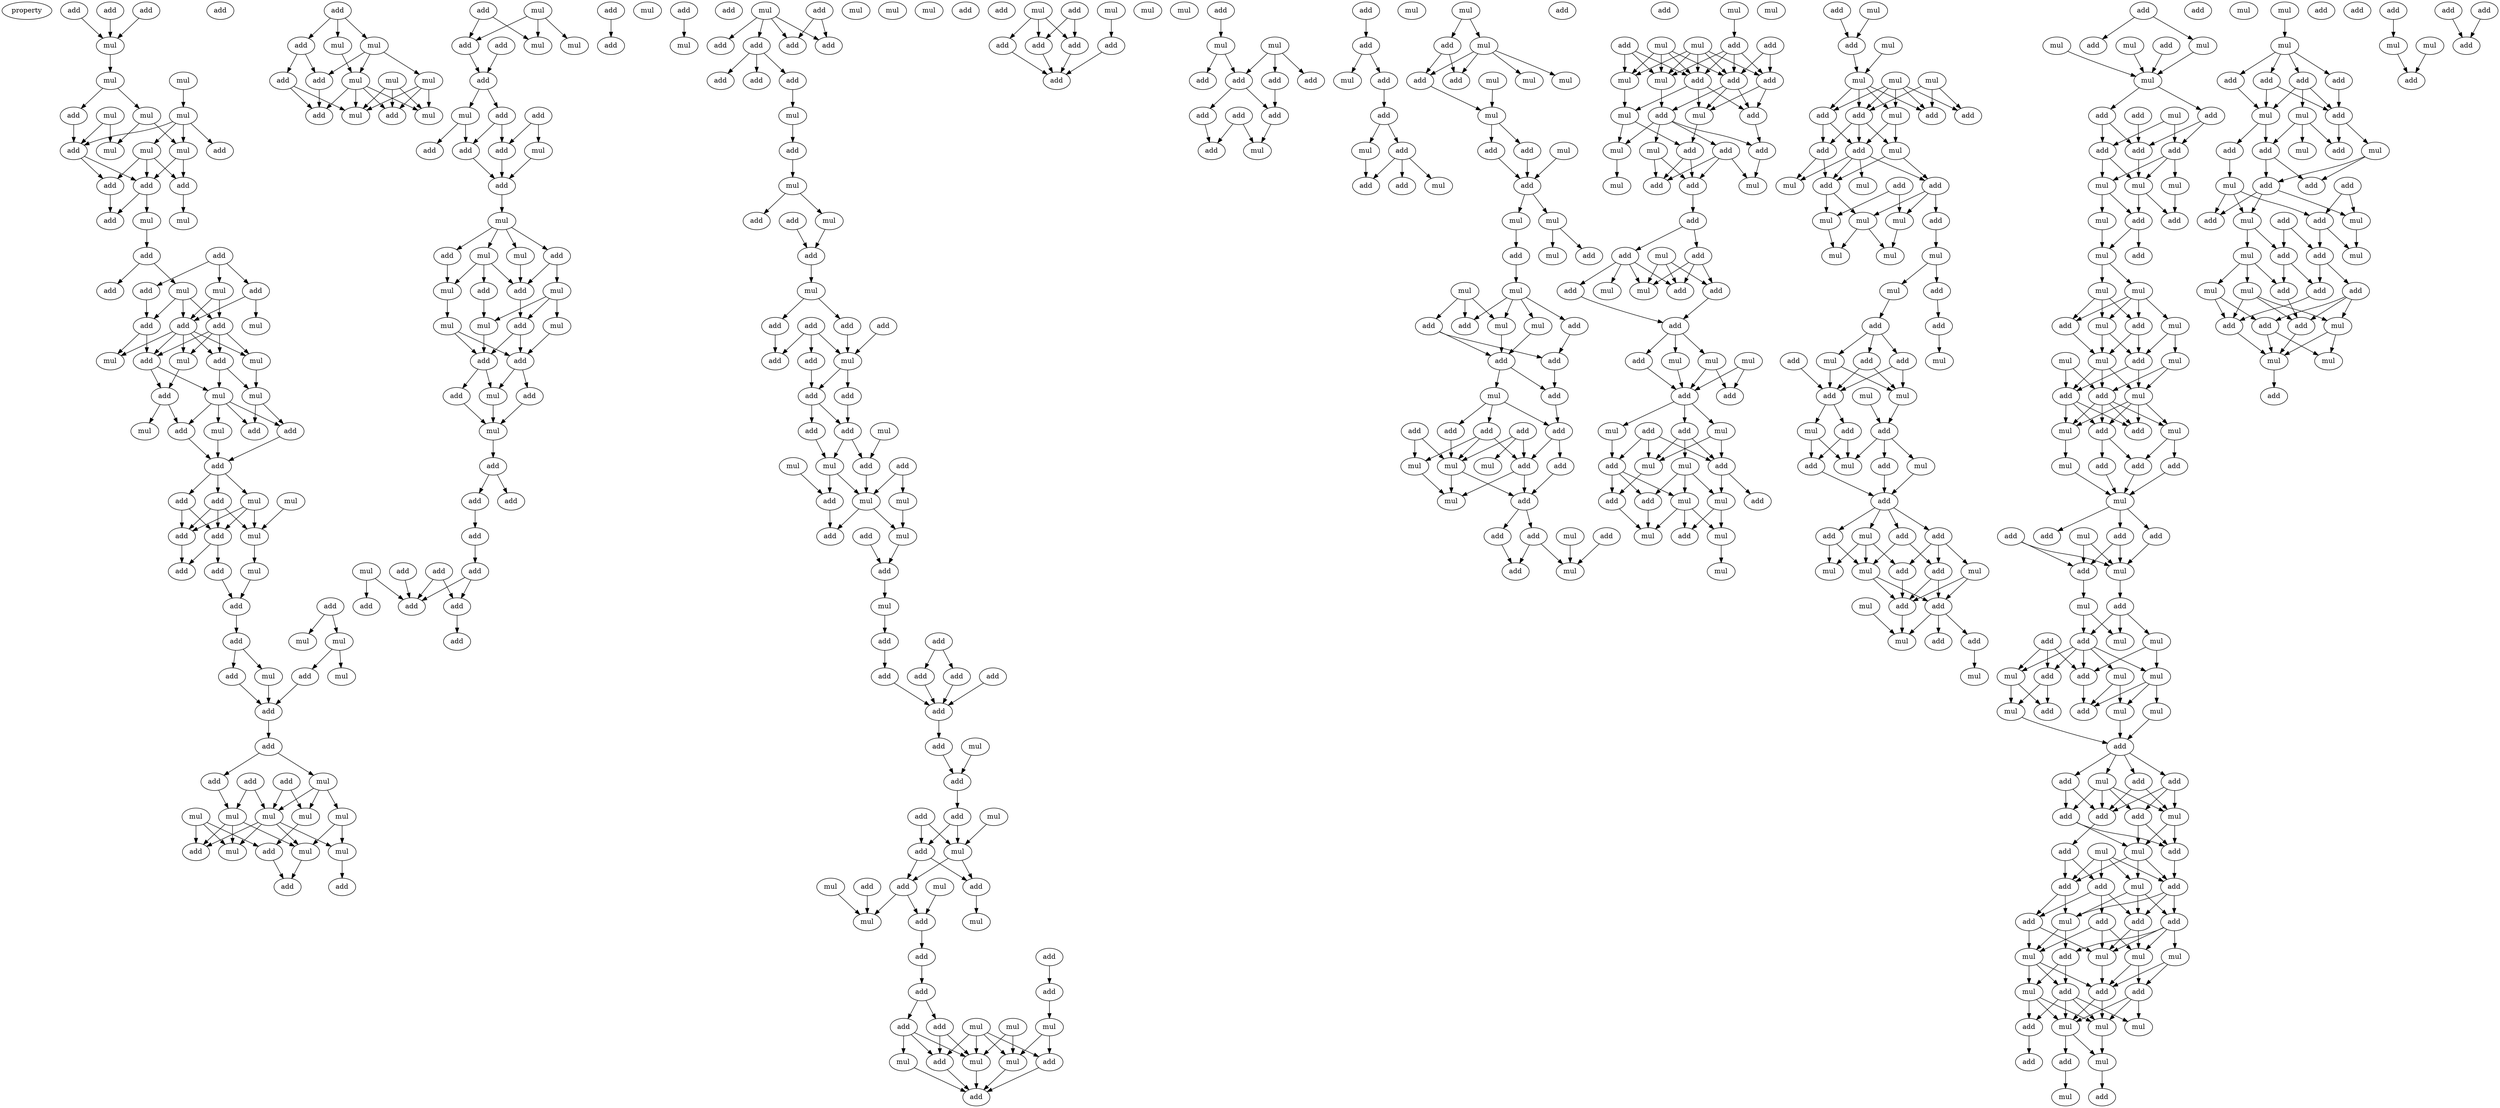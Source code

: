digraph {
    node [fontcolor=black]
    property [mul=2,lf=1.8]
    0 [ label = add ];
    1 [ label = add ];
    2 [ label = add ];
    3 [ label = mul ];
    4 [ label = mul ];
    5 [ label = mul ];
    6 [ label = mul ];
    7 [ label = mul ];
    8 [ label = mul ];
    9 [ label = add ];
    10 [ label = add ];
    11 [ label = mul ];
    12 [ label = mul ];
    13 [ label = add ];
    14 [ label = add ];
    15 [ label = mul ];
    16 [ label = add ];
    17 [ label = add ];
    18 [ label = add ];
    19 [ label = add ];
    20 [ label = mul ];
    21 [ label = mul ];
    22 [ label = add ];
    23 [ label = add ];
    24 [ label = add ];
    25 [ label = add ];
    26 [ label = add ];
    27 [ label = mul ];
    28 [ label = mul ];
    29 [ label = add ];
    30 [ label = add ];
    31 [ label = mul ];
    32 [ label = add ];
    33 [ label = mul ];
    34 [ label = add ];
    35 [ label = mul ];
    36 [ label = add ];
    37 [ label = mul ];
    38 [ label = mul ];
    39 [ label = add ];
    40 [ label = mul ];
    41 [ label = mul ];
    42 [ label = add ];
    43 [ label = add ];
    44 [ label = mul ];
    45 [ label = add ];
    46 [ label = add ];
    47 [ label = mul ];
    48 [ label = add ];
    49 [ label = mul ];
    50 [ label = add ];
    51 [ label = mul ];
    52 [ label = add ];
    53 [ label = add ];
    54 [ label = add ];
    55 [ label = mul ];
    56 [ label = add ];
    57 [ label = add ];
    58 [ label = add ];
    59 [ label = add ];
    60 [ label = mul ];
    61 [ label = mul ];
    62 [ label = mul ];
    63 [ label = mul ];
    64 [ label = add ];
    65 [ label = add ];
    66 [ label = add ];
    67 [ label = add ];
    68 [ label = add ];
    69 [ label = add ];
    70 [ label = mul ];
    71 [ label = add ];
    72 [ label = mul ];
    73 [ label = mul ];
    74 [ label = mul ];
    75 [ label = mul ];
    76 [ label = mul ];
    77 [ label = mul ];
    78 [ label = mul ];
    79 [ label = mul ];
    80 [ label = add ];
    81 [ label = add ];
    82 [ label = add ];
    83 [ label = add ];
    84 [ label = add ];
    85 [ label = mul ];
    86 [ label = mul ];
    87 [ label = add ];
    88 [ label = add ];
    89 [ label = add ];
    90 [ label = mul ];
    91 [ label = mul ];
    92 [ label = mul ];
    93 [ label = add ];
    94 [ label = mul ];
    95 [ label = mul ];
    96 [ label = add ];
    97 [ label = mul ];
    98 [ label = add ];
    99 [ label = add ];
    100 [ label = mul ];
    101 [ label = mul ];
    102 [ label = add ];
    103 [ label = add ];
    104 [ label = add ];
    105 [ label = mul ];
    106 [ label = add ];
    107 [ label = add ];
    108 [ label = add ];
    109 [ label = add ];
    110 [ label = add ];
    111 [ label = mul ];
    112 [ label = add ];
    113 [ label = add ];
    114 [ label = mul ];
    115 [ label = add ];
    116 [ label = mul ];
    117 [ label = mul ];
    118 [ label = add ];
    119 [ label = add ];
    120 [ label = add ];
    121 [ label = mul ];
    122 [ label = mul ];
    123 [ label = add ];
    124 [ label = mul ];
    125 [ label = mul ];
    126 [ label = mul ];
    127 [ label = mul ];
    128 [ label = add ];
    129 [ label = add ];
    130 [ label = add ];
    131 [ label = add ];
    132 [ label = mul ];
    133 [ label = mul ];
    134 [ label = add ];
    135 [ label = add ];
    136 [ label = add ];
    137 [ label = add ];
    138 [ label = mul ];
    139 [ label = add ];
    140 [ label = mul ];
    141 [ label = add ];
    142 [ label = add ];
    143 [ label = add ];
    144 [ label = add ];
    145 [ label = add ];
    146 [ label = add ];
    147 [ label = add ];
    148 [ label = add ];
    149 [ label = mul ];
    150 [ label = add ];
    151 [ label = add ];
    152 [ label = add ];
    153 [ label = add ];
    154 [ label = mul ];
    155 [ label = add ];
    156 [ label = add ];
    157 [ label = add ];
    158 [ label = add ];
    159 [ label = mul ];
    160 [ label = add ];
    161 [ label = mul ];
    162 [ label = mul ];
    163 [ label = add ];
    164 [ label = add ];
    165 [ label = mul ];
    166 [ label = add ];
    167 [ label = mul ];
    168 [ label = add ];
    169 [ label = add ];
    170 [ label = add ];
    171 [ label = add ];
    172 [ label = add ];
    173 [ label = mul ];
    174 [ label = add ];
    175 [ label = add ];
    176 [ label = add ];
    177 [ label = add ];
    178 [ label = add ];
    179 [ label = mul ];
    180 [ label = add ];
    181 [ label = mul ];
    182 [ label = mul ];
    183 [ label = add ];
    184 [ label = add ];
    185 [ label = mul ];
    186 [ label = mul ];
    187 [ label = add ];
    188 [ label = add ];
    189 [ label = mul ];
    190 [ label = mul ];
    191 [ label = add ];
    192 [ label = add ];
    193 [ label = mul ];
    194 [ label = add ];
    195 [ label = add ];
    196 [ label = add ];
    197 [ label = add ];
    198 [ label = add ];
    199 [ label = add ];
    200 [ label = add ];
    201 [ label = add ];
    202 [ label = add ];
    203 [ label = mul ];
    204 [ label = add ];
    205 [ label = add ];
    206 [ label = mul ];
    207 [ label = add ];
    208 [ label = add ];
    209 [ label = mul ];
    210 [ label = add ];
    211 [ label = mul ];
    212 [ label = add ];
    213 [ label = mul ];
    214 [ label = add ];
    215 [ label = mul ];
    216 [ label = mul ];
    217 [ label = add ];
    218 [ label = add ];
    219 [ label = add ];
    220 [ label = add ];
    221 [ label = add ];
    222 [ label = add ];
    223 [ label = mul ];
    224 [ label = add ];
    225 [ label = mul ];
    226 [ label = mul ];
    227 [ label = mul ];
    228 [ label = add ];
    229 [ label = mul ];
    230 [ label = mul ];
    231 [ label = add ];
    232 [ label = add ];
    233 [ label = mul ];
    234 [ label = add ];
    235 [ label = mul ];
    236 [ label = add ];
    237 [ label = add ];
    238 [ label = add ];
    239 [ label = add ];
    240 [ label = mul ];
    241 [ label = add ];
    242 [ label = mul ];
    243 [ label = add ];
    244 [ label = mul ];
    245 [ label = mul ];
    246 [ label = add ];
    247 [ label = add ];
    248 [ label = add ];
    249 [ label = add ];
    250 [ label = add ];
    251 [ label = add ];
    252 [ label = add ];
    253 [ label = add ];
    254 [ label = mul ];
    255 [ label = mul ];
    256 [ label = add ];
    257 [ label = add ];
    258 [ label = mul ];
    259 [ label = add ];
    260 [ label = add ];
    261 [ label = mul ];
    262 [ label = add ];
    263 [ label = mul ];
    264 [ label = add ];
    265 [ label = add ];
    266 [ label = mul ];
    267 [ label = mul ];
    268 [ label = add ];
    269 [ label = add ];
    270 [ label = mul ];
    271 [ label = mul ];
    272 [ label = mul ];
    273 [ label = add ];
    274 [ label = mul ];
    275 [ label = add ];
    276 [ label = add ];
    277 [ label = add ];
    278 [ label = mul ];
    279 [ label = add ];
    280 [ label = mul ];
    281 [ label = mul ];
    282 [ label = add ];
    283 [ label = mul ];
    284 [ label = add ];
    285 [ label = mul ];
    286 [ label = mul ];
    287 [ label = add ];
    288 [ label = mul ];
    289 [ label = add ];
    290 [ label = add ];
    291 [ label = mul ];
    292 [ label = add ];
    293 [ label = add ];
    294 [ label = add ];
    295 [ label = mul ];
    296 [ label = add ];
    297 [ label = add ];
    298 [ label = add ];
    299 [ label = add ];
    300 [ label = add ];
    301 [ label = mul ];
    302 [ label = mul ];
    303 [ label = add ];
    304 [ label = mul ];
    305 [ label = add ];
    306 [ label = mul ];
    307 [ label = add ];
    308 [ label = mul ];
    309 [ label = add ];
    310 [ label = add ];
    311 [ label = add ];
    312 [ label = add ];
    313 [ label = mul ];
    314 [ label = add ];
    315 [ label = mul ];
    316 [ label = add ];
    317 [ label = add ];
    318 [ label = mul ];
    319 [ label = add ];
    320 [ label = mul ];
    321 [ label = add ];
    322 [ label = add ];
    323 [ label = add ];
    324 [ label = mul ];
    325 [ label = mul ];
    326 [ label = add ];
    327 [ label = add ];
    328 [ label = mul ];
    329 [ label = mul ];
    330 [ label = add ];
    331 [ label = add ];
    332 [ label = add ];
    333 [ label = mul ];
    334 [ label = mul ];
    335 [ label = mul ];
    336 [ label = mul ];
    337 [ label = add ];
    338 [ label = add ];
    339 [ label = add ];
    340 [ label = add ];
    341 [ label = mul ];
    342 [ label = add ];
    343 [ label = mul ];
    344 [ label = mul ];
    345 [ label = add ];
    346 [ label = add ];
    347 [ label = add ];
    348 [ label = add ];
    349 [ label = mul ];
    350 [ label = mul ];
    351 [ label = mul ];
    352 [ label = mul ];
    353 [ label = add ];
    354 [ label = add ];
    355 [ label = add ];
    356 [ label = add ];
    357 [ label = add ];
    358 [ label = mul ];
    359 [ label = mul ];
    360 [ label = mul ];
    361 [ label = mul ];
    362 [ label = add ];
    363 [ label = add ];
    364 [ label = add ];
    365 [ label = mul ];
    366 [ label = add ];
    367 [ label = add ];
    368 [ label = mul ];
    369 [ label = mul ];
    370 [ label = add ];
    371 [ label = mul ];
    372 [ label = add ];
    373 [ label = mul ];
    374 [ label = mul ];
    375 [ label = add ];
    376 [ label = mul ];
    377 [ label = mul ];
    378 [ label = mul ];
    379 [ label = mul ];
    380 [ label = mul ];
    381 [ label = add ];
    382 [ label = add ];
    383 [ label = add ];
    384 [ label = add ];
    385 [ label = add ];
    386 [ label = add ];
    387 [ label = mul ];
    388 [ label = add ];
    389 [ label = mul ];
    390 [ label = mul ];
    391 [ label = add ];
    392 [ label = add ];
    393 [ label = mul ];
    394 [ label = add ];
    395 [ label = mul ];
    396 [ label = mul ];
    397 [ label = mul ];
    398 [ label = mul ];
    399 [ label = mul ];
    400 [ label = mul ];
    401 [ label = add ];
    402 [ label = add ];
    403 [ label = add ];
    404 [ label = add ];
    405 [ label = mul ];
    406 [ label = mul ];
    407 [ label = add ];
    408 [ label = add ];
    409 [ label = mul ];
    410 [ label = mul ];
    411 [ label = add ];
    412 [ label = add ];
    413 [ label = mul ];
    414 [ label = add ];
    415 [ label = mul ];
    416 [ label = add ];
    417 [ label = mul ];
    418 [ label = add ];
    419 [ label = add ];
    420 [ label = add ];
    421 [ label = add ];
    422 [ label = mul ];
    423 [ label = add ];
    424 [ label = mul ];
    425 [ label = mul ];
    426 [ label = add ];
    427 [ label = add ];
    428 [ label = mul ];
    429 [ label = mul ];
    430 [ label = add ];
    431 [ label = add ];
    432 [ label = mul ];
    433 [ label = add ];
    434 [ label = add ];
    435 [ label = mul ];
    436 [ label = add ];
    437 [ label = mul ];
    438 [ label = add ];
    439 [ label = mul ];
    440 [ label = mul ];
    441 [ label = add ];
    442 [ label = mul ];
    443 [ label = add ];
    444 [ label = add ];
    445 [ label = add ];
    446 [ label = mul ];
    447 [ label = add ];
    448 [ label = add ];
    449 [ label = add ];
    450 [ label = add ];
    451 [ label = mul ];
    452 [ label = mul ];
    453 [ label = mul ];
    454 [ label = add ];
    455 [ label = add ];
    456 [ label = mul ];
    457 [ label = add ];
    458 [ label = mul ];
    459 [ label = mul ];
    460 [ label = mul ];
    461 [ label = mul ];
    462 [ label = add ];
    463 [ label = add ];
    464 [ label = mul ];
    465 [ label = mul ];
    466 [ label = add ];
    467 [ label = mul ];
    468 [ label = mul ];
    469 [ label = mul ];
    470 [ label = add ];
    471 [ label = mul ];
    472 [ label = add ];
    473 [ label = mul ];
    474 [ label = add ];
    475 [ label = mul ];
    476 [ label = add ];
    477 [ label = add ];
    478 [ label = add ];
    479 [ label = add ];
    480 [ label = mul ];
    481 [ label = mul ];
    482 [ label = add ];
    483 [ label = mul ];
    484 [ label = add ];
    485 [ label = add ];
    486 [ label = add ];
    487 [ label = add ];
    488 [ label = mul ];
    489 [ label = mul ];
    490 [ label = add ];
    491 [ label = mul ];
    492 [ label = add ];
    493 [ label = mul ];
    494 [ label = add ];
    495 [ label = mul ];
    496 [ label = mul ];
    497 [ label = add ];
    498 [ label = add ];
    499 [ label = mul ];
    500 [ label = add ];
    501 [ label = mul ];
    502 [ label = mul ];
    503 [ label = add ];
    504 [ label = mul ];
    505 [ label = add ];
    506 [ label = add ];
    507 [ label = add ];
    508 [ label = mul ];
    509 [ label = add ];
    510 [ label = add ];
    511 [ label = add ];
    512 [ label = add ];
    513 [ label = mul ];
    514 [ label = mul ];
    515 [ label = add ];
    516 [ label = mul ];
    517 [ label = add ];
    518 [ label = add ];
    519 [ label = mul ];
    520 [ label = add ];
    521 [ label = add ];
    522 [ label = add ];
    523 [ label = add ];
    524 [ label = add ];
    525 [ label = mul ];
    526 [ label = add ];
    527 [ label = mul ];
    528 [ label = mul ];
    529 [ label = add ];
    530 [ label = mul ];
    531 [ label = mul ];
    532 [ label = add ];
    533 [ label = add ];
    534 [ label = mul ];
    535 [ label = add ];
    536 [ label = mul ];
    537 [ label = add ];
    538 [ label = mul ];
    539 [ label = mul ];
    540 [ label = mul ];
    541 [ label = add ];
    542 [ label = add ];
    543 [ label = mul ];
    544 [ label = mul ];
    545 [ label = add ];
    546 [ label = mul ];
    547 [ label = add ];
    548 [ label = add ];
    549 [ label = add ];
    550 [ label = add ];
    551 [ label = mul ];
    552 [ label = add ];
    553 [ label = mul ];
    554 [ label = add ];
    555 [ label = add ];
    556 [ label = mul ];
    557 [ label = add ];
    558 [ label = mul ];
    559 [ label = add ];
    560 [ label = mul ];
    561 [ label = add ];
    562 [ label = add ];
    563 [ label = mul ];
    564 [ label = add ];
    565 [ label = add ];
    566 [ label = mul ];
    567 [ label = add ];
    568 [ label = mul ];
    569 [ label = add ];
    570 [ label = mul ];
    571 [ label = add ];
    572 [ label = add ];
    573 [ label = add ];
    574 [ label = add ];
    575 [ label = mul ];
    576 [ label = mul ];
    577 [ label = add ];
    578 [ label = mul ];
    579 [ label = add ];
    580 [ label = add ];
    581 [ label = mul ];
    582 [ label = mul ];
    583 [ label = add ];
    584 [ label = add ];
    585 [ label = add ];
    586 [ label = add ];
    587 [ label = add ];
    588 [ label = mul ];
    589 [ label = add ];
    590 [ label = mul ];
    591 [ label = add ];
    592 [ label = add ];
    0 -> 3 [ name = 0 ];
    1 -> 3 [ name = 1 ];
    2 -> 3 [ name = 2 ];
    3 -> 5 [ name = 3 ];
    4 -> 8 [ name = 4 ];
    5 -> 6 [ name = 5 ];
    5 -> 9 [ name = 6 ];
    6 -> 11 [ name = 7 ];
    6 -> 12 [ name = 8 ];
    7 -> 11 [ name = 9 ];
    7 -> 14 [ name = 10 ];
    8 -> 12 [ name = 11 ];
    8 -> 13 [ name = 12 ];
    8 -> 14 [ name = 13 ];
    8 -> 15 [ name = 14 ];
    9 -> 14 [ name = 15 ];
    12 -> 17 [ name = 16 ];
    12 -> 18 [ name = 17 ];
    14 -> 16 [ name = 18 ];
    14 -> 17 [ name = 19 ];
    15 -> 16 [ name = 20 ];
    15 -> 17 [ name = 21 ];
    15 -> 18 [ name = 22 ];
    16 -> 19 [ name = 23 ];
    17 -> 19 [ name = 24 ];
    17 -> 21 [ name = 25 ];
    18 -> 20 [ name = 26 ];
    21 -> 23 [ name = 27 ];
    22 -> 25 [ name = 28 ];
    22 -> 26 [ name = 29 ];
    22 -> 28 [ name = 30 ];
    23 -> 24 [ name = 31 ];
    23 -> 27 [ name = 32 ];
    25 -> 29 [ name = 33 ];
    26 -> 30 [ name = 34 ];
    26 -> 31 [ name = 35 ];
    27 -> 29 [ name = 36 ];
    27 -> 30 [ name = 37 ];
    27 -> 32 [ name = 38 ];
    28 -> 30 [ name = 39 ];
    28 -> 32 [ name = 40 ];
    29 -> 36 [ name = 41 ];
    29 -> 37 [ name = 42 ];
    30 -> 33 [ name = 43 ];
    30 -> 34 [ name = 44 ];
    30 -> 35 [ name = 45 ];
    30 -> 36 [ name = 46 ];
    30 -> 37 [ name = 47 ];
    32 -> 33 [ name = 48 ];
    32 -> 34 [ name = 49 ];
    32 -> 35 [ name = 50 ];
    32 -> 36 [ name = 51 ];
    33 -> 40 [ name = 52 ];
    34 -> 38 [ name = 53 ];
    34 -> 40 [ name = 54 ];
    35 -> 39 [ name = 55 ];
    36 -> 38 [ name = 56 ];
    36 -> 39 [ name = 57 ];
    38 -> 41 [ name = 58 ];
    38 -> 42 [ name = 59 ];
    38 -> 43 [ name = 60 ];
    38 -> 45 [ name = 61 ];
    39 -> 42 [ name = 62 ];
    39 -> 44 [ name = 63 ];
    40 -> 43 [ name = 64 ];
    40 -> 45 [ name = 65 ];
    41 -> 46 [ name = 66 ];
    42 -> 46 [ name = 67 ];
    43 -> 46 [ name = 68 ];
    46 -> 48 [ name = 69 ];
    46 -> 49 [ name = 70 ];
    46 -> 50 [ name = 71 ];
    47 -> 51 [ name = 72 ];
    48 -> 52 [ name = 73 ];
    48 -> 53 [ name = 74 ];
    49 -> 51 [ name = 75 ];
    49 -> 52 [ name = 76 ];
    49 -> 53 [ name = 77 ];
    50 -> 51 [ name = 78 ];
    50 -> 52 [ name = 79 ];
    50 -> 53 [ name = 80 ];
    51 -> 55 [ name = 81 ];
    52 -> 56 [ name = 82 ];
    53 -> 54 [ name = 83 ];
    53 -> 56 [ name = 84 ];
    54 -> 57 [ name = 85 ];
    55 -> 57 [ name = 86 ];
    57 -> 59 [ name = 87 ];
    58 -> 60 [ name = 88 ];
    58 -> 61 [ name = 89 ];
    59 -> 63 [ name = 90 ];
    59 -> 65 [ name = 91 ];
    60 -> 62 [ name = 92 ];
    60 -> 64 [ name = 93 ];
    63 -> 66 [ name = 94 ];
    64 -> 66 [ name = 95 ];
    65 -> 66 [ name = 96 ];
    66 -> 67 [ name = 97 ];
    67 -> 68 [ name = 98 ];
    67 -> 70 [ name = 99 ];
    68 -> 72 [ name = 100 ];
    69 -> 72 [ name = 101 ];
    69 -> 76 [ name = 102 ];
    70 -> 73 [ name = 103 ];
    70 -> 74 [ name = 104 ];
    70 -> 76 [ name = 105 ];
    71 -> 73 [ name = 106 ];
    71 -> 76 [ name = 107 ];
    72 -> 77 [ name = 108 ];
    72 -> 78 [ name = 109 ];
    72 -> 81 [ name = 110 ];
    73 -> 80 [ name = 111 ];
    74 -> 77 [ name = 112 ];
    74 -> 79 [ name = 113 ];
    75 -> 78 [ name = 114 ];
    75 -> 80 [ name = 115 ];
    75 -> 81 [ name = 116 ];
    76 -> 77 [ name = 117 ];
    76 -> 78 [ name = 118 ];
    76 -> 79 [ name = 119 ];
    76 -> 81 [ name = 120 ];
    77 -> 83 [ name = 121 ];
    79 -> 82 [ name = 122 ];
    80 -> 83 [ name = 123 ];
    84 -> 85 [ name = 124 ];
    84 -> 86 [ name = 125 ];
    84 -> 87 [ name = 126 ];
    85 -> 89 [ name = 127 ];
    85 -> 90 [ name = 128 ];
    85 -> 91 [ name = 129 ];
    86 -> 90 [ name = 130 ];
    87 -> 88 [ name = 131 ];
    87 -> 89 [ name = 132 ];
    88 -> 93 [ name = 133 ];
    88 -> 94 [ name = 134 ];
    89 -> 93 [ name = 135 ];
    90 -> 93 [ name = 136 ];
    90 -> 94 [ name = 137 ];
    90 -> 95 [ name = 138 ];
    90 -> 96 [ name = 139 ];
    91 -> 94 [ name = 140 ];
    91 -> 95 [ name = 141 ];
    91 -> 96 [ name = 142 ];
    92 -> 94 [ name = 143 ];
    92 -> 95 [ name = 144 ];
    92 -> 96 [ name = 145 ];
    97 -> 99 [ name = 146 ];
    97 -> 100 [ name = 147 ];
    97 -> 101 [ name = 148 ];
    98 -> 99 [ name = 149 ];
    98 -> 100 [ name = 150 ];
    99 -> 103 [ name = 151 ];
    102 -> 103 [ name = 152 ];
    103 -> 104 [ name = 153 ];
    103 -> 105 [ name = 154 ];
    104 -> 109 [ name = 155 ];
    104 -> 110 [ name = 156 ];
    105 -> 108 [ name = 157 ];
    105 -> 109 [ name = 158 ];
    106 -> 112 [ name = 159 ];
    107 -> 110 [ name = 160 ];
    107 -> 111 [ name = 161 ];
    109 -> 113 [ name = 162 ];
    110 -> 113 [ name = 163 ];
    111 -> 113 [ name = 164 ];
    113 -> 114 [ name = 165 ];
    114 -> 115 [ name = 166 ];
    114 -> 116 [ name = 167 ];
    114 -> 117 [ name = 168 ];
    114 -> 118 [ name = 169 ];
    115 -> 120 [ name = 170 ];
    115 -> 122 [ name = 171 ];
    116 -> 120 [ name = 172 ];
    117 -> 119 [ name = 173 ];
    117 -> 120 [ name = 174 ];
    117 -> 121 [ name = 175 ];
    118 -> 121 [ name = 176 ];
    119 -> 126 [ name = 177 ];
    120 -> 123 [ name = 178 ];
    121 -> 125 [ name = 179 ];
    122 -> 123 [ name = 180 ];
    122 -> 126 [ name = 181 ];
    122 -> 127 [ name = 182 ];
    123 -> 128 [ name = 183 ];
    123 -> 129 [ name = 184 ];
    125 -> 128 [ name = 185 ];
    125 -> 129 [ name = 186 ];
    126 -> 128 [ name = 187 ];
    127 -> 129 [ name = 188 ];
    128 -> 130 [ name = 189 ];
    128 -> 132 [ name = 190 ];
    129 -> 131 [ name = 191 ];
    129 -> 132 [ name = 192 ];
    130 -> 133 [ name = 193 ];
    131 -> 133 [ name = 194 ];
    132 -> 133 [ name = 195 ];
    133 -> 135 [ name = 196 ];
    134 -> 138 [ name = 197 ];
    135 -> 136 [ name = 198 ];
    135 -> 137 [ name = 199 ];
    136 -> 139 [ name = 200 ];
    139 -> 142 [ name = 201 ];
    140 -> 144 [ name = 202 ];
    140 -> 145 [ name = 203 ];
    141 -> 144 [ name = 204 ];
    141 -> 146 [ name = 205 ];
    142 -> 144 [ name = 206 ];
    142 -> 146 [ name = 207 ];
    143 -> 144 [ name = 208 ];
    146 -> 147 [ name = 209 ];
    149 -> 151 [ name = 210 ];
    149 -> 152 [ name = 211 ];
    149 -> 153 [ name = 212 ];
    149 -> 155 [ name = 213 ];
    150 -> 153 [ name = 214 ];
    150 -> 155 [ name = 215 ];
    152 -> 156 [ name = 216 ];
    152 -> 157 [ name = 217 ];
    152 -> 158 [ name = 218 ];
    158 -> 159 [ name = 219 ];
    159 -> 160 [ name = 220 ];
    160 -> 161 [ name = 221 ];
    161 -> 162 [ name = 222 ];
    161 -> 163 [ name = 223 ];
    162 -> 166 [ name = 224 ];
    164 -> 166 [ name = 225 ];
    166 -> 167 [ name = 226 ];
    167 -> 168 [ name = 227 ];
    167 -> 170 [ name = 228 ];
    168 -> 173 [ name = 229 ];
    169 -> 173 [ name = 230 ];
    170 -> 174 [ name = 231 ];
    171 -> 172 [ name = 232 ];
    171 -> 173 [ name = 233 ];
    171 -> 174 [ name = 234 ];
    172 -> 175 [ name = 235 ];
    173 -> 175 [ name = 236 ];
    173 -> 176 [ name = 237 ];
    175 -> 177 [ name = 238 ];
    175 -> 178 [ name = 239 ];
    176 -> 178 [ name = 240 ];
    177 -> 181 [ name = 241 ];
    178 -> 180 [ name = 242 ];
    178 -> 181 [ name = 243 ];
    179 -> 180 [ name = 244 ];
    180 -> 186 [ name = 245 ];
    181 -> 184 [ name = 246 ];
    181 -> 186 [ name = 247 ];
    182 -> 184 [ name = 248 ];
    183 -> 185 [ name = 249 ];
    183 -> 186 [ name = 250 ];
    184 -> 188 [ name = 251 ];
    185 -> 189 [ name = 252 ];
    186 -> 188 [ name = 253 ];
    186 -> 189 [ name = 254 ];
    187 -> 191 [ name = 255 ];
    189 -> 191 [ name = 256 ];
    191 -> 193 [ name = 257 ];
    193 -> 195 [ name = 258 ];
    195 -> 197 [ name = 259 ];
    196 -> 198 [ name = 260 ];
    196 -> 199 [ name = 261 ];
    197 -> 201 [ name = 262 ];
    198 -> 201 [ name = 263 ];
    199 -> 201 [ name = 264 ];
    200 -> 201 [ name = 265 ];
    201 -> 202 [ name = 266 ];
    202 -> 204 [ name = 267 ];
    203 -> 204 [ name = 268 ];
    204 -> 205 [ name = 269 ];
    205 -> 208 [ name = 270 ];
    205 -> 209 [ name = 271 ];
    206 -> 209 [ name = 272 ];
    207 -> 208 [ name = 273 ];
    207 -> 209 [ name = 274 ];
    208 -> 210 [ name = 275 ];
    208 -> 214 [ name = 276 ];
    209 -> 210 [ name = 277 ];
    209 -> 214 [ name = 278 ];
    210 -> 216 [ name = 279 ];
    211 -> 217 [ name = 280 ];
    212 -> 215 [ name = 281 ];
    213 -> 215 [ name = 282 ];
    214 -> 215 [ name = 283 ];
    214 -> 217 [ name = 284 ];
    217 -> 218 [ name = 285 ];
    218 -> 221 [ name = 286 ];
    219 -> 220 [ name = 287 ];
    220 -> 226 [ name = 288 ];
    221 -> 222 [ name = 289 ];
    221 -> 224 [ name = 290 ];
    222 -> 227 [ name = 291 ];
    222 -> 231 [ name = 292 ];
    223 -> 227 [ name = 293 ];
    223 -> 229 [ name = 294 ];
    224 -> 227 [ name = 295 ];
    224 -> 230 [ name = 296 ];
    224 -> 231 [ name = 297 ];
    225 -> 227 [ name = 298 ];
    225 -> 228 [ name = 299 ];
    225 -> 229 [ name = 300 ];
    225 -> 231 [ name = 301 ];
    226 -> 228 [ name = 302 ];
    226 -> 229 [ name = 303 ];
    227 -> 232 [ name = 304 ];
    228 -> 232 [ name = 305 ];
    229 -> 232 [ name = 306 ];
    230 -> 232 [ name = 307 ];
    231 -> 232 [ name = 308 ];
    233 -> 238 [ name = 309 ];
    234 -> 237 [ name = 310 ];
    234 -> 239 [ name = 311 ];
    235 -> 236 [ name = 312 ];
    235 -> 237 [ name = 313 ];
    235 -> 239 [ name = 314 ];
    236 -> 241 [ name = 315 ];
    237 -> 241 [ name = 316 ];
    238 -> 241 [ name = 317 ];
    239 -> 241 [ name = 318 ];
    243 -> 244 [ name = 319 ];
    244 -> 247 [ name = 320 ];
    244 -> 249 [ name = 321 ];
    245 -> 246 [ name = 322 ];
    245 -> 247 [ name = 323 ];
    245 -> 248 [ name = 324 ];
    246 -> 251 [ name = 325 ];
    247 -> 251 [ name = 326 ];
    247 -> 252 [ name = 327 ];
    250 -> 255 [ name = 328 ];
    250 -> 256 [ name = 329 ];
    251 -> 255 [ name = 330 ];
    252 -> 256 [ name = 331 ];
    253 -> 257 [ name = 332 ];
    257 -> 258 [ name = 333 ];
    257 -> 259 [ name = 334 ];
    259 -> 260 [ name = 335 ];
    260 -> 261 [ name = 336 ];
    260 -> 262 [ name = 337 ];
    261 -> 264 [ name = 338 ];
    262 -> 264 [ name = 339 ];
    262 -> 265 [ name = 340 ];
    262 -> 266 [ name = 341 ];
    263 -> 267 [ name = 342 ];
    263 -> 268 [ name = 343 ];
    267 -> 269 [ name = 344 ];
    267 -> 271 [ name = 345 ];
    267 -> 272 [ name = 346 ];
    267 -> 273 [ name = 347 ];
    268 -> 269 [ name = 348 ];
    268 -> 273 [ name = 349 ];
    270 -> 274 [ name = 350 ];
    273 -> 274 [ name = 351 ];
    274 -> 275 [ name = 352 ];
    274 -> 276 [ name = 353 ];
    275 -> 279 [ name = 354 ];
    276 -> 279 [ name = 355 ];
    278 -> 279 [ name = 356 ];
    279 -> 280 [ name = 357 ];
    279 -> 281 [ name = 358 ];
    280 -> 284 [ name = 359 ];
    281 -> 282 [ name = 360 ];
    281 -> 283 [ name = 361 ];
    284 -> 285 [ name = 362 ];
    285 -> 287 [ name = 363 ];
    285 -> 288 [ name = 364 ];
    285 -> 290 [ name = 365 ];
    285 -> 291 [ name = 366 ];
    286 -> 287 [ name = 367 ];
    286 -> 288 [ name = 368 ];
    286 -> 289 [ name = 369 ];
    288 -> 292 [ name = 370 ];
    289 -> 292 [ name = 371 ];
    289 -> 293 [ name = 372 ];
    290 -> 293 [ name = 373 ];
    291 -> 292 [ name = 374 ];
    292 -> 294 [ name = 375 ];
    292 -> 295 [ name = 376 ];
    293 -> 294 [ name = 377 ];
    294 -> 297 [ name = 378 ];
    295 -> 297 [ name = 379 ];
    295 -> 299 [ name = 380 ];
    295 -> 300 [ name = 381 ];
    296 -> 301 [ name = 382 ];
    296 -> 302 [ name = 383 ];
    296 -> 305 [ name = 384 ];
    297 -> 303 [ name = 385 ];
    297 -> 305 [ name = 386 ];
    298 -> 301 [ name = 387 ];
    298 -> 304 [ name = 388 ];
    299 -> 301 [ name = 389 ];
    299 -> 304 [ name = 390 ];
    299 -> 305 [ name = 391 ];
    300 -> 301 [ name = 392 ];
    301 -> 306 [ name = 393 ];
    301 -> 307 [ name = 394 ];
    303 -> 307 [ name = 395 ];
    304 -> 306 [ name = 396 ];
    305 -> 306 [ name = 397 ];
    305 -> 307 [ name = 398 ];
    307 -> 311 [ name = 399 ];
    307 -> 312 [ name = 400 ];
    308 -> 313 [ name = 401 ];
    310 -> 313 [ name = 402 ];
    311 -> 314 [ name = 403 ];
    312 -> 313 [ name = 404 ];
    312 -> 314 [ name = 405 ];
    315 -> 317 [ name = 406 ];
    316 -> 321 [ name = 407 ];
    316 -> 323 [ name = 408 ];
    317 -> 321 [ name = 409 ];
    317 -> 322 [ name = 410 ];
    317 -> 323 [ name = 411 ];
    317 -> 325 [ name = 412 ];
    318 -> 321 [ name = 413 ];
    318 -> 322 [ name = 414 ];
    318 -> 323 [ name = 415 ];
    318 -> 324 [ name = 416 ];
    318 -> 325 [ name = 417 ];
    319 -> 322 [ name = 418 ];
    319 -> 324 [ name = 419 ];
    319 -> 325 [ name = 420 ];
    320 -> 321 [ name = 421 ];
    320 -> 322 [ name = 422 ];
    320 -> 324 [ name = 423 ];
    320 -> 325 [ name = 424 ];
    321 -> 326 [ name = 425 ];
    321 -> 327 [ name = 426 ];
    321 -> 329 [ name = 427 ];
    322 -> 326 [ name = 428 ];
    322 -> 328 [ name = 429 ];
    322 -> 329 [ name = 430 ];
    323 -> 326 [ name = 431 ];
    323 -> 329 [ name = 432 ];
    324 -> 328 [ name = 433 ];
    325 -> 327 [ name = 434 ];
    326 -> 331 [ name = 435 ];
    327 -> 330 [ name = 436 ];
    327 -> 331 [ name = 437 ];
    327 -> 333 [ name = 438 ];
    327 -> 334 [ name = 439 ];
    328 -> 332 [ name = 440 ];
    328 -> 333 [ name = 441 ];
    329 -> 332 [ name = 442 ];
    330 -> 336 [ name = 443 ];
    330 -> 337 [ name = 444 ];
    330 -> 338 [ name = 445 ];
    331 -> 336 [ name = 446 ];
    332 -> 337 [ name = 447 ];
    332 -> 338 [ name = 448 ];
    333 -> 335 [ name = 449 ];
    334 -> 337 [ name = 450 ];
    334 -> 338 [ name = 451 ];
    337 -> 339 [ name = 452 ];
    339 -> 340 [ name = 453 ];
    339 -> 342 [ name = 454 ];
    340 -> 344 [ name = 455 ];
    340 -> 345 [ name = 456 ];
    340 -> 346 [ name = 457 ];
    341 -> 344 [ name = 458 ];
    341 -> 345 [ name = 459 ];
    341 -> 346 [ name = 460 ];
    342 -> 343 [ name = 461 ];
    342 -> 344 [ name = 462 ];
    342 -> 346 [ name = 463 ];
    342 -> 347 [ name = 464 ];
    345 -> 348 [ name = 465 ];
    347 -> 348 [ name = 466 ];
    348 -> 350 [ name = 467 ];
    348 -> 352 [ name = 468 ];
    348 -> 353 [ name = 469 ];
    350 -> 354 [ name = 470 ];
    350 -> 355 [ name = 471 ];
    351 -> 354 [ name = 472 ];
    351 -> 355 [ name = 473 ];
    352 -> 354 [ name = 474 ];
    353 -> 354 [ name = 475 ];
    354 -> 357 [ name = 476 ];
    354 -> 358 [ name = 477 ];
    354 -> 359 [ name = 478 ];
    356 -> 361 [ name = 479 ];
    356 -> 362 [ name = 480 ];
    356 -> 363 [ name = 481 ];
    357 -> 360 [ name = 482 ];
    357 -> 361 [ name = 483 ];
    357 -> 362 [ name = 484 ];
    358 -> 361 [ name = 485 ];
    358 -> 362 [ name = 486 ];
    359 -> 363 [ name = 487 ];
    360 -> 365 [ name = 488 ];
    360 -> 366 [ name = 489 ];
    360 -> 368 [ name = 490 ];
    361 -> 367 [ name = 491 ];
    362 -> 364 [ name = 492 ];
    362 -> 368 [ name = 493 ];
    363 -> 365 [ name = 494 ];
    363 -> 366 [ name = 495 ];
    363 -> 367 [ name = 496 ];
    365 -> 369 [ name = 497 ];
    365 -> 370 [ name = 498 ];
    365 -> 371 [ name = 499 ];
    366 -> 371 [ name = 500 ];
    367 -> 371 [ name = 501 ];
    368 -> 369 [ name = 502 ];
    368 -> 370 [ name = 503 ];
    369 -> 373 [ name = 504 ];
    372 -> 375 [ name = 505 ];
    374 -> 375 [ name = 506 ];
    375 -> 378 [ name = 507 ];
    376 -> 378 [ name = 508 ];
    377 -> 382 [ name = 509 ];
    377 -> 383 [ name = 510 ];
    377 -> 384 [ name = 511 ];
    378 -> 380 [ name = 512 ];
    378 -> 381 [ name = 513 ];
    378 -> 382 [ name = 514 ];
    378 -> 384 [ name = 515 ];
    379 -> 380 [ name = 516 ];
    379 -> 381 [ name = 517 ];
    379 -> 382 [ name = 518 ];
    379 -> 383 [ name = 519 ];
    379 -> 384 [ name = 520 ];
    380 -> 385 [ name = 521 ];
    380 -> 387 [ name = 522 ];
    381 -> 385 [ name = 523 ];
    381 -> 386 [ name = 524 ];
    384 -> 385 [ name = 525 ];
    384 -> 386 [ name = 526 ];
    384 -> 387 [ name = 527 ];
    385 -> 389 [ name = 528 ];
    385 -> 390 [ name = 529 ];
    385 -> 391 [ name = 530 ];
    385 -> 392 [ name = 531 ];
    386 -> 390 [ name = 532 ];
    386 -> 392 [ name = 533 ];
    387 -> 391 [ name = 534 ];
    387 -> 392 [ name = 535 ];
    388 -> 393 [ name = 536 ];
    388 -> 395 [ name = 537 ];
    391 -> 394 [ name = 538 ];
    391 -> 395 [ name = 539 ];
    391 -> 396 [ name = 540 ];
    392 -> 393 [ name = 541 ];
    392 -> 396 [ name = 542 ];
    393 -> 397 [ name = 543 ];
    394 -> 399 [ name = 544 ];
    395 -> 398 [ name = 545 ];
    396 -> 397 [ name = 546 ];
    396 -> 398 [ name = 547 ];
    399 -> 400 [ name = 548 ];
    399 -> 401 [ name = 549 ];
    400 -> 402 [ name = 550 ];
    401 -> 403 [ name = 551 ];
    402 -> 404 [ name = 552 ];
    402 -> 406 [ name = 553 ];
    402 -> 407 [ name = 554 ];
    403 -> 405 [ name = 555 ];
    404 -> 410 [ name = 556 ];
    404 -> 411 [ name = 557 ];
    406 -> 410 [ name = 558 ];
    406 -> 411 [ name = 559 ];
    407 -> 410 [ name = 560 ];
    407 -> 411 [ name = 561 ];
    408 -> 411 [ name = 562 ];
    409 -> 412 [ name = 563 ];
    410 -> 412 [ name = 564 ];
    411 -> 413 [ name = 565 ];
    411 -> 414 [ name = 566 ];
    412 -> 415 [ name = 567 ];
    412 -> 417 [ name = 568 ];
    412 -> 418 [ name = 569 ];
    413 -> 416 [ name = 570 ];
    413 -> 417 [ name = 571 ];
    414 -> 416 [ name = 572 ];
    414 -> 417 [ name = 573 ];
    415 -> 419 [ name = 574 ];
    416 -> 419 [ name = 575 ];
    418 -> 419 [ name = 576 ];
    419 -> 420 [ name = 577 ];
    419 -> 421 [ name = 578 ];
    419 -> 422 [ name = 579 ];
    419 -> 423 [ name = 580 ];
    420 -> 424 [ name = 581 ];
    420 -> 428 [ name = 582 ];
    421 -> 426 [ name = 583 ];
    421 -> 428 [ name = 584 ];
    422 -> 424 [ name = 585 ];
    422 -> 427 [ name = 586 ];
    422 -> 428 [ name = 587 ];
    423 -> 425 [ name = 588 ];
    423 -> 426 [ name = 589 ];
    423 -> 427 [ name = 590 ];
    425 -> 430 [ name = 591 ];
    425 -> 431 [ name = 592 ];
    426 -> 430 [ name = 593 ];
    426 -> 431 [ name = 594 ];
    427 -> 431 [ name = 595 ];
    428 -> 430 [ name = 596 ];
    428 -> 431 [ name = 597 ];
    429 -> 432 [ name = 598 ];
    430 -> 432 [ name = 599 ];
    430 -> 433 [ name = 600 ];
    430 -> 434 [ name = 601 ];
    431 -> 432 [ name = 602 ];
    433 -> 435 [ name = 603 ];
    436 -> 438 [ name = 604 ];
    436 -> 440 [ name = 605 ];
    437 -> 442 [ name = 606 ];
    439 -> 442 [ name = 607 ];
    440 -> 442 [ name = 608 ];
    441 -> 442 [ name = 609 ];
    442 -> 445 [ name = 610 ];
    442 -> 447 [ name = 611 ];
    443 -> 449 [ name = 612 ];
    445 -> 448 [ name = 613 ];
    445 -> 449 [ name = 614 ];
    446 -> 448 [ name = 615 ];
    446 -> 450 [ name = 616 ];
    447 -> 449 [ name = 617 ];
    447 -> 450 [ name = 618 ];
    448 -> 451 [ name = 619 ];
    448 -> 452 [ name = 620 ];
    449 -> 452 [ name = 621 ];
    450 -> 451 [ name = 622 ];
    450 -> 452 [ name = 623 ];
    450 -> 453 [ name = 624 ];
    451 -> 455 [ name = 625 ];
    451 -> 456 [ name = 626 ];
    452 -> 454 [ name = 627 ];
    452 -> 455 [ name = 628 ];
    453 -> 454 [ name = 629 ];
    455 -> 457 [ name = 630 ];
    455 -> 458 [ name = 631 ];
    456 -> 458 [ name = 632 ];
    458 -> 459 [ name = 633 ];
    458 -> 461 [ name = 634 ];
    459 -> 462 [ name = 635 ];
    459 -> 463 [ name = 636 ];
    459 -> 464 [ name = 637 ];
    459 -> 465 [ name = 638 ];
    461 -> 462 [ name = 639 ];
    461 -> 463 [ name = 640 ];
    461 -> 464 [ name = 641 ];
    462 -> 466 [ name = 642 ];
    462 -> 467 [ name = 643 ];
    463 -> 467 [ name = 644 ];
    464 -> 466 [ name = 645 ];
    464 -> 467 [ name = 646 ];
    465 -> 466 [ name = 647 ];
    465 -> 468 [ name = 648 ];
    466 -> 470 [ name = 649 ];
    466 -> 471 [ name = 650 ];
    467 -> 470 [ name = 651 ];
    467 -> 471 [ name = 652 ];
    467 -> 472 [ name = 653 ];
    468 -> 471 [ name = 654 ];
    468 -> 472 [ name = 655 ];
    469 -> 470 [ name = 656 ];
    469 -> 472 [ name = 657 ];
    470 -> 474 [ name = 658 ];
    470 -> 475 [ name = 659 ];
    470 -> 476 [ name = 660 ];
    471 -> 473 [ name = 661 ];
    471 -> 474 [ name = 662 ];
    471 -> 475 [ name = 663 ];
    471 -> 476 [ name = 664 ];
    472 -> 473 [ name = 665 ];
    472 -> 474 [ name = 666 ];
    472 -> 475 [ name = 667 ];
    472 -> 476 [ name = 668 ];
    473 -> 478 [ name = 669 ];
    473 -> 479 [ name = 670 ];
    475 -> 480 [ name = 671 ];
    476 -> 477 [ name = 672 ];
    476 -> 479 [ name = 673 ];
    477 -> 481 [ name = 674 ];
    478 -> 481 [ name = 675 ];
    479 -> 481 [ name = 676 ];
    480 -> 481 [ name = 677 ];
    481 -> 484 [ name = 678 ];
    481 -> 485 [ name = 679 ];
    481 -> 486 [ name = 680 ];
    482 -> 487 [ name = 681 ];
    482 -> 488 [ name = 682 ];
    483 -> 487 [ name = 683 ];
    483 -> 488 [ name = 684 ];
    485 -> 488 [ name = 685 ];
    486 -> 487 [ name = 686 ];
    486 -> 488 [ name = 687 ];
    487 -> 489 [ name = 688 ];
    488 -> 490 [ name = 689 ];
    489 -> 492 [ name = 690 ];
    489 -> 493 [ name = 691 ];
    490 -> 491 [ name = 692 ];
    490 -> 492 [ name = 693 ];
    490 -> 493 [ name = 694 ];
    491 -> 496 [ name = 695 ];
    491 -> 497 [ name = 696 ];
    492 -> 495 [ name = 697 ];
    492 -> 496 [ name = 698 ];
    492 -> 497 [ name = 699 ];
    492 -> 498 [ name = 700 ];
    492 -> 499 [ name = 701 ];
    494 -> 497 [ name = 702 ];
    494 -> 498 [ name = 703 ];
    494 -> 499 [ name = 704 ];
    495 -> 500 [ name = 705 ];
    495 -> 501 [ name = 706 ];
    496 -> 500 [ name = 707 ];
    496 -> 501 [ name = 708 ];
    496 -> 504 [ name = 709 ];
    497 -> 500 [ name = 710 ];
    498 -> 502 [ name = 711 ];
    498 -> 503 [ name = 712 ];
    499 -> 502 [ name = 713 ];
    499 -> 503 [ name = 714 ];
    501 -> 505 [ name = 715 ];
    502 -> 505 [ name = 716 ];
    504 -> 505 [ name = 717 ];
    505 -> 506 [ name = 718 ];
    505 -> 507 [ name = 719 ];
    505 -> 508 [ name = 720 ];
    505 -> 509 [ name = 721 ];
    506 -> 510 [ name = 722 ];
    506 -> 513 [ name = 723 ];
    507 -> 510 [ name = 724 ];
    507 -> 511 [ name = 725 ];
    508 -> 510 [ name = 726 ];
    508 -> 511 [ name = 727 ];
    508 -> 512 [ name = 728 ];
    508 -> 513 [ name = 729 ];
    509 -> 510 [ name = 730 ];
    509 -> 512 [ name = 731 ];
    509 -> 513 [ name = 732 ];
    510 -> 517 [ name = 733 ];
    511 -> 515 [ name = 734 ];
    511 -> 516 [ name = 735 ];
    512 -> 515 [ name = 736 ];
    512 -> 516 [ name = 737 ];
    513 -> 515 [ name = 738 ];
    513 -> 516 [ name = 739 ];
    514 -> 518 [ name = 740 ];
    514 -> 519 [ name = 741 ];
    514 -> 520 [ name = 742 ];
    514 -> 521 [ name = 743 ];
    515 -> 518 [ name = 744 ];
    516 -> 518 [ name = 745 ];
    516 -> 519 [ name = 746 ];
    516 -> 520 [ name = 747 ];
    517 -> 520 [ name = 748 ];
    517 -> 521 [ name = 749 ];
    518 -> 522 [ name = 750 ];
    518 -> 525 [ name = 751 ];
    518 -> 526 [ name = 752 ];
    519 -> 522 [ name = 753 ];
    519 -> 525 [ name = 754 ];
    519 -> 526 [ name = 755 ];
    520 -> 524 [ name = 756 ];
    520 -> 525 [ name = 757 ];
    521 -> 522 [ name = 758 ];
    521 -> 523 [ name = 759 ];
    521 -> 524 [ name = 760 ];
    522 -> 527 [ name = 761 ];
    522 -> 528 [ name = 762 ];
    523 -> 527 [ name = 763 ];
    523 -> 528 [ name = 764 ];
    523 -> 530 [ name = 765 ];
    524 -> 528 [ name = 766 ];
    524 -> 530 [ name = 767 ];
    525 -> 529 [ name = 768 ];
    525 -> 530 [ name = 769 ];
    526 -> 527 [ name = 770 ];
    526 -> 528 [ name = 771 ];
    526 -> 529 [ name = 772 ];
    526 -> 531 [ name = 773 ];
    527 -> 533 [ name = 774 ];
    527 -> 535 [ name = 775 ];
    528 -> 533 [ name = 776 ];
    529 -> 532 [ name = 777 ];
    529 -> 534 [ name = 778 ];
    530 -> 532 [ name = 779 ];
    530 -> 533 [ name = 780 ];
    530 -> 534 [ name = 781 ];
    531 -> 533 [ name = 782 ];
    531 -> 535 [ name = 783 ];
    532 -> 536 [ name = 784 ];
    532 -> 537 [ name = 785 ];
    532 -> 538 [ name = 786 ];
    532 -> 539 [ name = 787 ];
    533 -> 536 [ name = 788 ];
    533 -> 538 [ name = 789 ];
    534 -> 536 [ name = 790 ];
    534 -> 537 [ name = 791 ];
    534 -> 538 [ name = 792 ];
    535 -> 536 [ name = 793 ];
    535 -> 538 [ name = 794 ];
    535 -> 539 [ name = 795 ];
    536 -> 540 [ name = 796 ];
    536 -> 542 [ name = 797 ];
    537 -> 541 [ name = 798 ];
    538 -> 540 [ name = 799 ];
    540 -> 545 [ name = 800 ];
    542 -> 544 [ name = 801 ];
    543 -> 546 [ name = 802 ];
    546 -> 547 [ name = 803 ];
    546 -> 548 [ name = 804 ];
    546 -> 549 [ name = 805 ];
    546 -> 550 [ name = 806 ];
    547 -> 551 [ name = 807 ];
    547 -> 552 [ name = 808 ];
    547 -> 553 [ name = 809 ];
    548 -> 551 [ name = 810 ];
    549 -> 551 [ name = 811 ];
    549 -> 552 [ name = 812 ];
    550 -> 552 [ name = 813 ];
    551 -> 554 [ name = 814 ];
    551 -> 555 [ name = 815 ];
    552 -> 556 [ name = 816 ];
    552 -> 557 [ name = 817 ];
    553 -> 555 [ name = 818 ];
    553 -> 557 [ name = 819 ];
    553 -> 558 [ name = 820 ];
    554 -> 560 [ name = 821 ];
    555 -> 559 [ name = 822 ];
    555 -> 562 [ name = 823 ];
    556 -> 559 [ name = 824 ];
    556 -> 562 [ name = 825 ];
    559 -> 563 [ name = 826 ];
    559 -> 564 [ name = 827 ];
    559 -> 566 [ name = 828 ];
    560 -> 564 [ name = 829 ];
    560 -> 565 [ name = 830 ];
    560 -> 566 [ name = 831 ];
    561 -> 563 [ name = 832 ];
    561 -> 565 [ name = 833 ];
    563 -> 568 [ name = 834 ];
    565 -> 568 [ name = 835 ];
    565 -> 571 [ name = 836 ];
    566 -> 569 [ name = 837 ];
    566 -> 570 [ name = 838 ];
    567 -> 569 [ name = 839 ];
    567 -> 571 [ name = 840 ];
    569 -> 572 [ name = 841 ];
    569 -> 573 [ name = 842 ];
    570 -> 572 [ name = 843 ];
    570 -> 575 [ name = 844 ];
    570 -> 576 [ name = 845 ];
    571 -> 573 [ name = 846 ];
    571 -> 574 [ name = 847 ];
    572 -> 579 [ name = 848 ];
    573 -> 577 [ name = 849 ];
    574 -> 578 [ name = 850 ];
    574 -> 579 [ name = 851 ];
    574 -> 580 [ name = 852 ];
    575 -> 577 [ name = 853 ];
    575 -> 580 [ name = 854 ];
    576 -> 577 [ name = 855 ];
    576 -> 578 [ name = 856 ];
    576 -> 579 [ name = 857 ];
    577 -> 581 [ name = 858 ];
    578 -> 581 [ name = 859 ];
    578 -> 582 [ name = 860 ];
    579 -> 581 [ name = 861 ];
    580 -> 581 [ name = 862 ];
    580 -> 582 [ name = 863 ];
    581 -> 583 [ name = 864 ];
    586 -> 588 [ name = 865 ];
    587 -> 592 [ name = 866 ];
    588 -> 591 [ name = 867 ];
    589 -> 592 [ name = 868 ];
    590 -> 591 [ name = 869 ];
}
